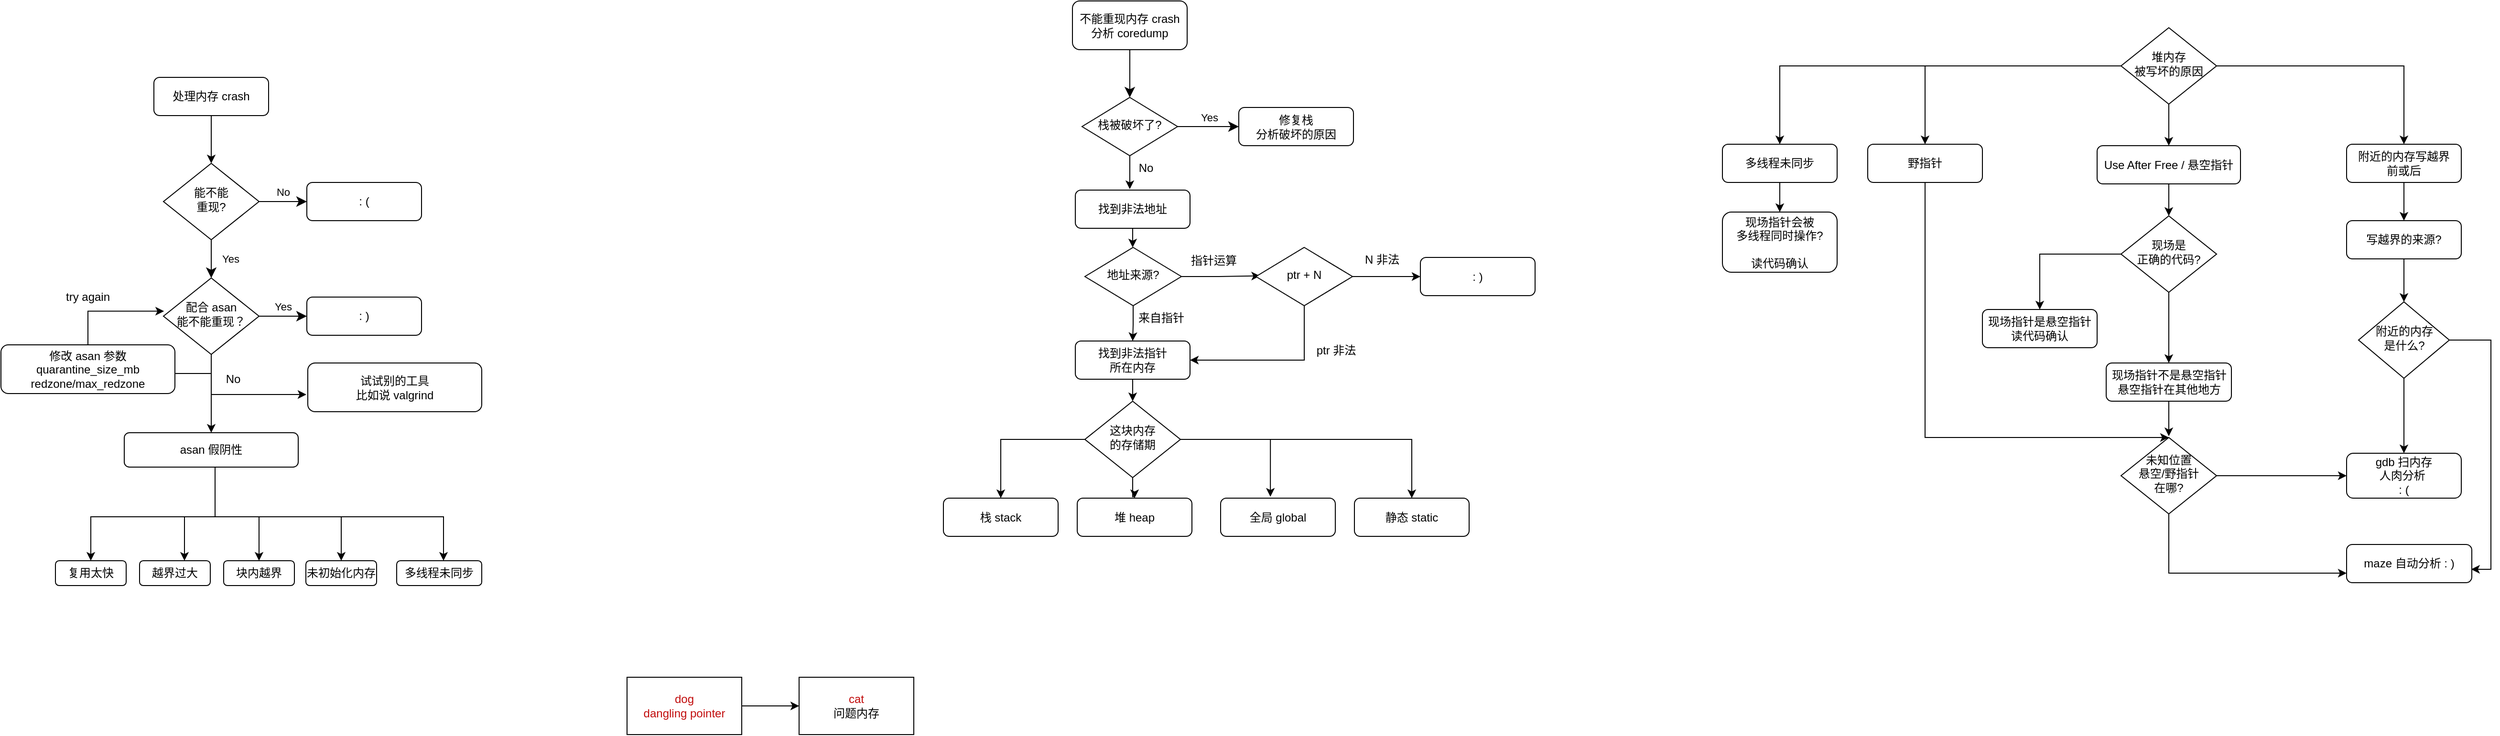<mxfile version="21.2.9" type="github">
  <diagram id="C5RBs43oDa-KdzZeNtuy" name="Page-1">
    <mxGraphModel dx="3274" dy="1134" grid="0" gridSize="10" guides="1" tooltips="1" connect="1" arrows="1" fold="1" page="0" pageScale="1" pageWidth="827" pageHeight="1169" math="0" shadow="0">
      <root>
        <mxCell id="WIyWlLk6GJQsqaUBKTNV-0" />
        <mxCell id="WIyWlLk6GJQsqaUBKTNV-1" parent="WIyWlLk6GJQsqaUBKTNV-0" />
        <mxCell id="WIyWlLk6GJQsqaUBKTNV-2" value="" style="rounded=0;html=1;jettySize=auto;orthogonalLoop=1;fontSize=11;endArrow=classic;endFill=1;endSize=8;strokeWidth=1;shadow=0;labelBackgroundColor=none;edgeStyle=orthogonalEdgeStyle;" parent="WIyWlLk6GJQsqaUBKTNV-1" source="WIyWlLk6GJQsqaUBKTNV-3" target="WIyWlLk6GJQsqaUBKTNV-6" edge="1">
          <mxGeometry relative="1" as="geometry" />
        </mxCell>
        <mxCell id="WIyWlLk6GJQsqaUBKTNV-3" value="不能重现内存 crash&lt;br&gt;分析 coredump" style="rounded=1;whiteSpace=wrap;html=1;fontSize=12;glass=0;strokeWidth=1;shadow=0;" parent="WIyWlLk6GJQsqaUBKTNV-1" vertex="1">
          <mxGeometry x="160" y="69" width="120" height="51" as="geometry" />
        </mxCell>
        <mxCell id="WIyWlLk6GJQsqaUBKTNV-5" value="Yes" style="edgeStyle=orthogonalEdgeStyle;rounded=0;html=1;jettySize=auto;orthogonalLoop=1;fontSize=11;endArrow=classic;endFill=1;endSize=8;strokeWidth=1;shadow=0;labelBackgroundColor=none;" parent="WIyWlLk6GJQsqaUBKTNV-1" source="WIyWlLk6GJQsqaUBKTNV-6" target="WIyWlLk6GJQsqaUBKTNV-7" edge="1">
          <mxGeometry x="0.008" y="10" relative="1" as="geometry">
            <mxPoint as="offset" />
          </mxGeometry>
        </mxCell>
        <mxCell id="8BDMUSqq49RjrJA-DaFx-30" style="edgeStyle=orthogonalEdgeStyle;rounded=0;orthogonalLoop=1;jettySize=auto;html=1;" parent="WIyWlLk6GJQsqaUBKTNV-1" source="WIyWlLk6GJQsqaUBKTNV-6" edge="1">
          <mxGeometry relative="1" as="geometry">
            <mxPoint x="220" y="266" as="targetPoint" />
          </mxGeometry>
        </mxCell>
        <mxCell id="WIyWlLk6GJQsqaUBKTNV-6" value="栈被破坏了?" style="rhombus;whiteSpace=wrap;html=1;shadow=0;fontFamily=Helvetica;fontSize=12;align=center;strokeWidth=1;spacing=6;spacingTop=-4;" parent="WIyWlLk6GJQsqaUBKTNV-1" vertex="1">
          <mxGeometry x="170" y="170" width="100" height="61" as="geometry" />
        </mxCell>
        <mxCell id="WIyWlLk6GJQsqaUBKTNV-7" value="修复栈&lt;br&gt;分析破坏的原因" style="rounded=1;whiteSpace=wrap;html=1;fontSize=12;glass=0;strokeWidth=1;shadow=0;" parent="WIyWlLk6GJQsqaUBKTNV-1" vertex="1">
          <mxGeometry x="334" y="180.5" width="120" height="40" as="geometry" />
        </mxCell>
        <mxCell id="g80Bc_psRyEcDJGl0exP-14" style="edgeStyle=orthogonalEdgeStyle;rounded=0;orthogonalLoop=1;jettySize=auto;html=1;entryX=0.5;entryY=0;entryDx=0;entryDy=0;" parent="WIyWlLk6GJQsqaUBKTNV-1" source="WIyWlLk6GJQsqaUBKTNV-11" target="g80Bc_psRyEcDJGl0exP-11" edge="1">
          <mxGeometry relative="1" as="geometry" />
        </mxCell>
        <mxCell id="WIyWlLk6GJQsqaUBKTNV-11" value="找到非法地址" style="rounded=1;whiteSpace=wrap;html=1;fontSize=12;glass=0;strokeWidth=1;shadow=0;" parent="WIyWlLk6GJQsqaUBKTNV-1" vertex="1">
          <mxGeometry x="163" y="267" width="120" height="40" as="geometry" />
        </mxCell>
        <mxCell id="g80Bc_psRyEcDJGl0exP-6" style="edgeStyle=orthogonalEdgeStyle;rounded=0;orthogonalLoop=1;jettySize=auto;html=1;entryX=0.5;entryY=0;entryDx=0;entryDy=0;" parent="WIyWlLk6GJQsqaUBKTNV-1" source="g80Bc_psRyEcDJGl0exP-0" target="g80Bc_psRyEcDJGl0exP-3" edge="1">
          <mxGeometry relative="1" as="geometry" />
        </mxCell>
        <mxCell id="g80Bc_psRyEcDJGl0exP-7" style="edgeStyle=orthogonalEdgeStyle;rounded=0;orthogonalLoop=1;jettySize=auto;html=1;entryX=0.5;entryY=0;entryDx=0;entryDy=0;" parent="WIyWlLk6GJQsqaUBKTNV-1" source="g80Bc_psRyEcDJGl0exP-0" target="g80Bc_psRyEcDJGl0exP-2" edge="1">
          <mxGeometry relative="1" as="geometry" />
        </mxCell>
        <mxCell id="g80Bc_psRyEcDJGl0exP-8" style="edgeStyle=orthogonalEdgeStyle;rounded=0;orthogonalLoop=1;jettySize=auto;html=1;entryX=0.434;entryY=-0.038;entryDx=0;entryDy=0;entryPerimeter=0;" parent="WIyWlLk6GJQsqaUBKTNV-1" source="g80Bc_psRyEcDJGl0exP-0" target="g80Bc_psRyEcDJGl0exP-4" edge="1">
          <mxGeometry relative="1" as="geometry" />
        </mxCell>
        <mxCell id="g80Bc_psRyEcDJGl0exP-9" style="edgeStyle=orthogonalEdgeStyle;rounded=0;orthogonalLoop=1;jettySize=auto;html=1;entryX=0.5;entryY=0;entryDx=0;entryDy=0;" parent="WIyWlLk6GJQsqaUBKTNV-1" source="g80Bc_psRyEcDJGl0exP-0" target="g80Bc_psRyEcDJGl0exP-5" edge="1">
          <mxGeometry relative="1" as="geometry" />
        </mxCell>
        <mxCell id="g80Bc_psRyEcDJGl0exP-0" value="这块内存&lt;br&gt;的存储期" style="rhombus;whiteSpace=wrap;html=1;shadow=0;fontFamily=Helvetica;fontSize=12;align=center;strokeWidth=1;spacing=6;spacingTop=-4;" parent="WIyWlLk6GJQsqaUBKTNV-1" vertex="1">
          <mxGeometry x="173" y="488" width="100" height="80" as="geometry" />
        </mxCell>
        <mxCell id="g80Bc_psRyEcDJGl0exP-2" value="栈 stack" style="rounded=1;whiteSpace=wrap;html=1;fontSize=12;glass=0;strokeWidth=1;shadow=0;" parent="WIyWlLk6GJQsqaUBKTNV-1" vertex="1">
          <mxGeometry x="25" y="589.5" width="120" height="40" as="geometry" />
        </mxCell>
        <mxCell id="g80Bc_psRyEcDJGl0exP-3" value="堆 heap" style="rounded=1;whiteSpace=wrap;html=1;fontSize=12;glass=0;strokeWidth=1;shadow=0;" parent="WIyWlLk6GJQsqaUBKTNV-1" vertex="1">
          <mxGeometry x="165" y="589.5" width="120" height="40" as="geometry" />
        </mxCell>
        <mxCell id="g80Bc_psRyEcDJGl0exP-4" value="全局 global" style="rounded=1;whiteSpace=wrap;html=1;fontSize=12;glass=0;strokeWidth=1;shadow=0;" parent="WIyWlLk6GJQsqaUBKTNV-1" vertex="1">
          <mxGeometry x="315" y="589.5" width="120" height="40" as="geometry" />
        </mxCell>
        <mxCell id="g80Bc_psRyEcDJGl0exP-5" value="静态 static" style="rounded=1;whiteSpace=wrap;html=1;fontSize=12;glass=0;strokeWidth=1;shadow=0;" parent="WIyWlLk6GJQsqaUBKTNV-1" vertex="1">
          <mxGeometry x="455" y="589.5" width="120" height="40" as="geometry" />
        </mxCell>
        <mxCell id="g80Bc_psRyEcDJGl0exP-17" style="edgeStyle=orthogonalEdgeStyle;rounded=0;orthogonalLoop=1;jettySize=auto;html=1;entryX=0.5;entryY=0;entryDx=0;entryDy=0;" parent="WIyWlLk6GJQsqaUBKTNV-1" source="g80Bc_psRyEcDJGl0exP-11" target="g80Bc_psRyEcDJGl0exP-12" edge="1">
          <mxGeometry relative="1" as="geometry" />
        </mxCell>
        <mxCell id="g80Bc_psRyEcDJGl0exP-20" style="edgeStyle=orthogonalEdgeStyle;rounded=0;orthogonalLoop=1;jettySize=auto;html=1;entryX=0.042;entryY=0.489;entryDx=0;entryDy=0;entryPerimeter=0;" parent="WIyWlLk6GJQsqaUBKTNV-1" source="g80Bc_psRyEcDJGl0exP-11" target="g80Bc_psRyEcDJGl0exP-22" edge="1">
          <mxGeometry relative="1" as="geometry">
            <mxPoint x="346" y="357.5" as="targetPoint" />
          </mxGeometry>
        </mxCell>
        <mxCell id="g80Bc_psRyEcDJGl0exP-11" value="地址来源?" style="rhombus;whiteSpace=wrap;html=1;shadow=0;fontFamily=Helvetica;fontSize=12;align=center;strokeWidth=1;spacing=6;spacingTop=-4;" parent="WIyWlLk6GJQsqaUBKTNV-1" vertex="1">
          <mxGeometry x="173" y="327" width="101" height="61" as="geometry" />
        </mxCell>
        <mxCell id="g80Bc_psRyEcDJGl0exP-16" style="edgeStyle=orthogonalEdgeStyle;rounded=0;orthogonalLoop=1;jettySize=auto;html=1;" parent="WIyWlLk6GJQsqaUBKTNV-1" source="g80Bc_psRyEcDJGl0exP-12" target="g80Bc_psRyEcDJGl0exP-0" edge="1">
          <mxGeometry relative="1" as="geometry" />
        </mxCell>
        <mxCell id="g80Bc_psRyEcDJGl0exP-12" value="找到非法指针&lt;br&gt;所在内存" style="rounded=1;whiteSpace=wrap;html=1;fontSize=12;glass=0;strokeWidth=1;shadow=0;" parent="WIyWlLk6GJQsqaUBKTNV-1" vertex="1">
          <mxGeometry x="163" y="425" width="120" height="40" as="geometry" />
        </mxCell>
        <UserObject label="来自指针" placeholders="1" name="Variable" id="g80Bc_psRyEcDJGl0exP-19">
          <mxCell style="text;html=1;strokeColor=none;fillColor=none;align=center;verticalAlign=middle;whiteSpace=wrap;overflow=hidden;" parent="WIyWlLk6GJQsqaUBKTNV-1" vertex="1">
            <mxGeometry x="213" y="391" width="80" height="20" as="geometry" />
          </mxCell>
        </UserObject>
        <UserObject label="指针运算" placeholders="1" name="Variable" id="g80Bc_psRyEcDJGl0exP-21">
          <mxCell style="text;html=1;strokeColor=none;fillColor=none;align=center;verticalAlign=middle;whiteSpace=wrap;overflow=hidden;" parent="WIyWlLk6GJQsqaUBKTNV-1" vertex="1">
            <mxGeometry x="268" y="331" width="80" height="20" as="geometry" />
          </mxCell>
        </UserObject>
        <mxCell id="g80Bc_psRyEcDJGl0exP-25" style="edgeStyle=orthogonalEdgeStyle;rounded=0;orthogonalLoop=1;jettySize=auto;html=1;" parent="WIyWlLk6GJQsqaUBKTNV-1" source="g80Bc_psRyEcDJGl0exP-22" target="g80Bc_psRyEcDJGl0exP-24" edge="1">
          <mxGeometry relative="1" as="geometry" />
        </mxCell>
        <mxCell id="g80Bc_psRyEcDJGl0exP-26" style="edgeStyle=orthogonalEdgeStyle;rounded=0;orthogonalLoop=1;jettySize=auto;html=1;entryX=1;entryY=0.5;entryDx=0;entryDy=0;" parent="WIyWlLk6GJQsqaUBKTNV-1" source="g80Bc_psRyEcDJGl0exP-22" target="g80Bc_psRyEcDJGl0exP-12" edge="1">
          <mxGeometry relative="1" as="geometry">
            <Array as="points">
              <mxPoint x="403" y="445" />
            </Array>
          </mxGeometry>
        </mxCell>
        <mxCell id="g80Bc_psRyEcDJGl0exP-22" value="ptr + N" style="rhombus;whiteSpace=wrap;html=1;shadow=0;fontFamily=Helvetica;fontSize=12;align=center;strokeWidth=1;spacing=6;spacingTop=-4;" parent="WIyWlLk6GJQsqaUBKTNV-1" vertex="1">
          <mxGeometry x="352" y="327" width="101" height="61" as="geometry" />
        </mxCell>
        <mxCell id="g80Bc_psRyEcDJGl0exP-24" value=": )" style="rounded=1;whiteSpace=wrap;html=1;fontSize=12;glass=0;strokeWidth=1;shadow=0;" parent="WIyWlLk6GJQsqaUBKTNV-1" vertex="1">
          <mxGeometry x="524" y="337.5" width="120" height="40" as="geometry" />
        </mxCell>
        <mxCell id="g80Bc_psRyEcDJGl0exP-61" style="edgeStyle=orthogonalEdgeStyle;rounded=0;orthogonalLoop=1;jettySize=auto;html=1;entryX=0.5;entryY=0;entryDx=0;entryDy=0;" parent="WIyWlLk6GJQsqaUBKTNV-1" source="g80Bc_psRyEcDJGl0exP-27" target="g80Bc_psRyEcDJGl0exP-42" edge="1">
          <mxGeometry relative="1" as="geometry">
            <Array as="points">
              <mxPoint x="1052" y="526" />
            </Array>
          </mxGeometry>
        </mxCell>
        <mxCell id="g80Bc_psRyEcDJGl0exP-27" value="野指针" style="rounded=1;whiteSpace=wrap;html=1;fontSize=12;glass=0;strokeWidth=1;shadow=0;" parent="WIyWlLk6GJQsqaUBKTNV-1" vertex="1">
          <mxGeometry x="992" y="219" width="120" height="40" as="geometry" />
        </mxCell>
        <mxCell id="g80Bc_psRyEcDJGl0exP-34" style="edgeStyle=orthogonalEdgeStyle;rounded=0;orthogonalLoop=1;jettySize=auto;html=1;" parent="WIyWlLk6GJQsqaUBKTNV-1" source="g80Bc_psRyEcDJGl0exP-28" target="g80Bc_psRyEcDJGl0exP-27" edge="1">
          <mxGeometry relative="1" as="geometry" />
        </mxCell>
        <mxCell id="g80Bc_psRyEcDJGl0exP-35" style="edgeStyle=orthogonalEdgeStyle;rounded=0;orthogonalLoop=1;jettySize=auto;html=1;" parent="WIyWlLk6GJQsqaUBKTNV-1" source="g80Bc_psRyEcDJGl0exP-28" target="g80Bc_psRyEcDJGl0exP-33" edge="1">
          <mxGeometry relative="1" as="geometry" />
        </mxCell>
        <mxCell id="g80Bc_psRyEcDJGl0exP-36" style="edgeStyle=orthogonalEdgeStyle;rounded=0;orthogonalLoop=1;jettySize=auto;html=1;" parent="WIyWlLk6GJQsqaUBKTNV-1" source="g80Bc_psRyEcDJGl0exP-28" target="g80Bc_psRyEcDJGl0exP-29" edge="1">
          <mxGeometry relative="1" as="geometry" />
        </mxCell>
        <mxCell id="g80Bc_psRyEcDJGl0exP-37" style="edgeStyle=orthogonalEdgeStyle;rounded=0;orthogonalLoop=1;jettySize=auto;html=1;entryX=0.5;entryY=0;entryDx=0;entryDy=0;" parent="WIyWlLk6GJQsqaUBKTNV-1" source="g80Bc_psRyEcDJGl0exP-28" target="g80Bc_psRyEcDJGl0exP-30" edge="1">
          <mxGeometry relative="1" as="geometry" />
        </mxCell>
        <mxCell id="g80Bc_psRyEcDJGl0exP-28" value="堆内存&lt;br style=&quot;border-color: var(--border-color);&quot;&gt;被写坏的原因" style="rhombus;whiteSpace=wrap;html=1;shadow=0;fontFamily=Helvetica;fontSize=12;align=center;strokeWidth=1;spacing=6;spacingTop=-4;" parent="WIyWlLk6GJQsqaUBKTNV-1" vertex="1">
          <mxGeometry x="1257" y="97" width="100" height="80" as="geometry" />
        </mxCell>
        <mxCell id="g80Bc_psRyEcDJGl0exP-40" style="edgeStyle=orthogonalEdgeStyle;rounded=0;orthogonalLoop=1;jettySize=auto;html=1;" parent="WIyWlLk6GJQsqaUBKTNV-1" source="g80Bc_psRyEcDJGl0exP-29" target="g80Bc_psRyEcDJGl0exP-38" edge="1">
          <mxGeometry relative="1" as="geometry" />
        </mxCell>
        <mxCell id="g80Bc_psRyEcDJGl0exP-29" value="Use After Free / 悬空指针" style="rounded=1;whiteSpace=wrap;html=1;fontSize=12;glass=0;strokeWidth=1;shadow=0;" parent="WIyWlLk6GJQsqaUBKTNV-1" vertex="1">
          <mxGeometry x="1232" y="220.5" width="150" height="40" as="geometry" />
        </mxCell>
        <mxCell id="g80Bc_psRyEcDJGl0exP-54" style="edgeStyle=orthogonalEdgeStyle;rounded=0;orthogonalLoop=1;jettySize=auto;html=1;entryX=0.5;entryY=0;entryDx=0;entryDy=0;" parent="WIyWlLk6GJQsqaUBKTNV-1" source="g80Bc_psRyEcDJGl0exP-30" target="g80Bc_psRyEcDJGl0exP-51" edge="1">
          <mxGeometry relative="1" as="geometry" />
        </mxCell>
        <mxCell id="g80Bc_psRyEcDJGl0exP-30" value="附近的内存写越界&lt;br&gt;前或后" style="rounded=1;whiteSpace=wrap;html=1;fontSize=12;glass=0;strokeWidth=1;shadow=0;" parent="WIyWlLk6GJQsqaUBKTNV-1" vertex="1">
          <mxGeometry x="1493" y="219" width="120" height="40" as="geometry" />
        </mxCell>
        <mxCell id="g80Bc_psRyEcDJGl0exP-31" value="现场指针是悬空指针&lt;br&gt;读代码确认" style="rounded=1;whiteSpace=wrap;html=1;fontSize=12;glass=0;strokeWidth=1;shadow=0;" parent="WIyWlLk6GJQsqaUBKTNV-1" vertex="1">
          <mxGeometry x="1112" y="392" width="120" height="40" as="geometry" />
        </mxCell>
        <mxCell id="g80Bc_psRyEcDJGl0exP-44" style="edgeStyle=orthogonalEdgeStyle;rounded=0;orthogonalLoop=1;jettySize=auto;html=1;" parent="WIyWlLk6GJQsqaUBKTNV-1" source="g80Bc_psRyEcDJGl0exP-32" edge="1">
          <mxGeometry relative="1" as="geometry">
            <mxPoint x="1307" y="524.667" as="targetPoint" />
          </mxGeometry>
        </mxCell>
        <mxCell id="g80Bc_psRyEcDJGl0exP-32" value="现场指针不是悬空指针&lt;br&gt;悬空指针在其他地方" style="rounded=1;whiteSpace=wrap;html=1;fontSize=12;glass=0;strokeWidth=1;shadow=0;" parent="WIyWlLk6GJQsqaUBKTNV-1" vertex="1">
          <mxGeometry x="1241.5" y="448" width="131" height="40" as="geometry" />
        </mxCell>
        <mxCell id="g80Bc_psRyEcDJGl0exP-63" style="edgeStyle=orthogonalEdgeStyle;rounded=0;orthogonalLoop=1;jettySize=auto;html=1;" parent="WIyWlLk6GJQsqaUBKTNV-1" source="g80Bc_psRyEcDJGl0exP-33" target="g80Bc_psRyEcDJGl0exP-62" edge="1">
          <mxGeometry relative="1" as="geometry" />
        </mxCell>
        <mxCell id="g80Bc_psRyEcDJGl0exP-33" value="多线程未同步" style="rounded=1;whiteSpace=wrap;html=1;fontSize=12;glass=0;strokeWidth=1;shadow=0;" parent="WIyWlLk6GJQsqaUBKTNV-1" vertex="1">
          <mxGeometry x="840" y="219" width="120" height="40" as="geometry" />
        </mxCell>
        <mxCell id="g80Bc_psRyEcDJGl0exP-39" style="edgeStyle=orthogonalEdgeStyle;rounded=0;orthogonalLoop=1;jettySize=auto;html=1;" parent="WIyWlLk6GJQsqaUBKTNV-1" source="g80Bc_psRyEcDJGl0exP-38" target="g80Bc_psRyEcDJGl0exP-31" edge="1">
          <mxGeometry relative="1" as="geometry" />
        </mxCell>
        <mxCell id="g80Bc_psRyEcDJGl0exP-43" style="edgeStyle=orthogonalEdgeStyle;rounded=0;orthogonalLoop=1;jettySize=auto;html=1;" parent="WIyWlLk6GJQsqaUBKTNV-1" source="g80Bc_psRyEcDJGl0exP-38" target="g80Bc_psRyEcDJGl0exP-32" edge="1">
          <mxGeometry relative="1" as="geometry" />
        </mxCell>
        <mxCell id="g80Bc_psRyEcDJGl0exP-38" value="现场是&lt;br&gt;正确的代码?" style="rhombus;whiteSpace=wrap;html=1;shadow=0;fontFamily=Helvetica;fontSize=12;align=center;strokeWidth=1;spacing=6;spacingTop=-4;" parent="WIyWlLk6GJQsqaUBKTNV-1" vertex="1">
          <mxGeometry x="1257" y="294" width="100" height="80" as="geometry" />
        </mxCell>
        <mxCell id="g80Bc_psRyEcDJGl0exP-66" style="edgeStyle=orthogonalEdgeStyle;rounded=0;orthogonalLoop=1;jettySize=auto;html=1;entryX=0;entryY=0.75;entryDx=0;entryDy=0;" parent="WIyWlLk6GJQsqaUBKTNV-1" source="g80Bc_psRyEcDJGl0exP-42" target="g80Bc_psRyEcDJGl0exP-46" edge="1">
          <mxGeometry relative="1" as="geometry">
            <Array as="points">
              <mxPoint x="1307" y="668" />
            </Array>
          </mxGeometry>
        </mxCell>
        <mxCell id="g80Bc_psRyEcDJGl0exP-68" style="edgeStyle=orthogonalEdgeStyle;rounded=0;orthogonalLoop=1;jettySize=auto;html=1;entryX=0;entryY=0.5;entryDx=0;entryDy=0;" parent="WIyWlLk6GJQsqaUBKTNV-1" source="g80Bc_psRyEcDJGl0exP-42" target="g80Bc_psRyEcDJGl0exP-52" edge="1">
          <mxGeometry relative="1" as="geometry" />
        </mxCell>
        <mxCell id="g80Bc_psRyEcDJGl0exP-42" value="未知位置&lt;br&gt;悬空/野指针&lt;br&gt;在哪?" style="rhombus;whiteSpace=wrap;html=1;shadow=0;fontFamily=Helvetica;fontSize=12;align=center;strokeWidth=1;spacing=6;spacingTop=-4;" parent="WIyWlLk6GJQsqaUBKTNV-1" vertex="1">
          <mxGeometry x="1257" y="526" width="100" height="80" as="geometry" />
        </mxCell>
        <mxCell id="g80Bc_psRyEcDJGl0exP-46" value="maze 自动分析 : )" style="rounded=1;whiteSpace=wrap;html=1;fontSize=12;glass=0;strokeWidth=1;shadow=0;" parent="WIyWlLk6GJQsqaUBKTNV-1" vertex="1">
          <mxGeometry x="1493" y="638" width="131" height="40" as="geometry" />
        </mxCell>
        <mxCell id="g80Bc_psRyEcDJGl0exP-60" style="edgeStyle=orthogonalEdgeStyle;rounded=0;orthogonalLoop=1;jettySize=auto;html=1;entryX=0.5;entryY=0;entryDx=0;entryDy=0;" parent="WIyWlLk6GJQsqaUBKTNV-1" source="g80Bc_psRyEcDJGl0exP-51" target="g80Bc_psRyEcDJGl0exP-56" edge="1">
          <mxGeometry relative="1" as="geometry" />
        </mxCell>
        <mxCell id="g80Bc_psRyEcDJGl0exP-51" value="写越界的来源?" style="rounded=1;whiteSpace=wrap;html=1;fontSize=12;glass=0;strokeWidth=1;shadow=0;" parent="WIyWlLk6GJQsqaUBKTNV-1" vertex="1">
          <mxGeometry x="1493" y="299" width="120" height="40" as="geometry" />
        </mxCell>
        <mxCell id="g80Bc_psRyEcDJGl0exP-52" value="gdb 扫内存 &lt;br&gt;人肉分析&amp;nbsp;&lt;br&gt;: (" style="rounded=1;whiteSpace=wrap;html=1;fontSize=12;glass=0;strokeWidth=1;shadow=0;" parent="WIyWlLk6GJQsqaUBKTNV-1" vertex="1">
          <mxGeometry x="1493" y="542.5" width="120" height="47" as="geometry" />
        </mxCell>
        <mxCell id="g80Bc_psRyEcDJGl0exP-64" style="edgeStyle=orthogonalEdgeStyle;rounded=0;orthogonalLoop=1;jettySize=auto;html=1;" parent="WIyWlLk6GJQsqaUBKTNV-1" source="g80Bc_psRyEcDJGl0exP-56" target="g80Bc_psRyEcDJGl0exP-52" edge="1">
          <mxGeometry relative="1" as="geometry" />
        </mxCell>
        <mxCell id="g80Bc_psRyEcDJGl0exP-67" style="edgeStyle=orthogonalEdgeStyle;rounded=0;orthogonalLoop=1;jettySize=auto;html=1;entryX=0.995;entryY=0.649;entryDx=0;entryDy=0;entryPerimeter=0;" parent="WIyWlLk6GJQsqaUBKTNV-1" source="g80Bc_psRyEcDJGl0exP-56" target="g80Bc_psRyEcDJGl0exP-46" edge="1">
          <mxGeometry relative="1" as="geometry">
            <Array as="points">
              <mxPoint x="1644" y="424" />
              <mxPoint x="1644" y="664" />
            </Array>
          </mxGeometry>
        </mxCell>
        <mxCell id="g80Bc_psRyEcDJGl0exP-56" value="附近的内存&lt;br&gt;是什么?" style="rhombus;whiteSpace=wrap;html=1;shadow=0;fontFamily=Helvetica;fontSize=12;align=center;strokeWidth=1;spacing=6;spacingTop=-4;" parent="WIyWlLk6GJQsqaUBKTNV-1" vertex="1">
          <mxGeometry x="1505.5" y="384" width="95" height="80" as="geometry" />
        </mxCell>
        <mxCell id="g80Bc_psRyEcDJGl0exP-62" value="现场指针会被&lt;br&gt;多线程同时操作?&lt;br&gt;&lt;br&gt;读代码确认" style="rounded=1;whiteSpace=wrap;html=1;fontSize=12;glass=0;strokeWidth=1;shadow=0;" parent="WIyWlLk6GJQsqaUBKTNV-1" vertex="1">
          <mxGeometry x="840" y="290" width="120" height="63" as="geometry" />
        </mxCell>
        <mxCell id="g80Bc_psRyEcDJGl0exP-69" value="" style="rounded=0;html=1;jettySize=auto;orthogonalLoop=1;fontSize=11;endArrow=classic;endFill=1;strokeWidth=1;shadow=0;labelBackgroundColor=none;edgeStyle=orthogonalEdgeStyle;" parent="WIyWlLk6GJQsqaUBKTNV-1" source="g80Bc_psRyEcDJGl0exP-70" target="g80Bc_psRyEcDJGl0exP-73" edge="1">
          <mxGeometry relative="1" as="geometry" />
        </mxCell>
        <mxCell id="g80Bc_psRyEcDJGl0exP-70" value="处理内存 crash" style="rounded=1;whiteSpace=wrap;html=1;fontSize=12;glass=0;strokeWidth=1;shadow=0;" parent="WIyWlLk6GJQsqaUBKTNV-1" vertex="1">
          <mxGeometry x="-801" y="149" width="120" height="40" as="geometry" />
        </mxCell>
        <mxCell id="g80Bc_psRyEcDJGl0exP-71" value="Yes" style="rounded=0;html=1;jettySize=auto;orthogonalLoop=1;fontSize=11;endArrow=classic;endFill=1;endSize=8;strokeWidth=1;shadow=0;labelBackgroundColor=none;edgeStyle=orthogonalEdgeStyle;" parent="WIyWlLk6GJQsqaUBKTNV-1" source="g80Bc_psRyEcDJGl0exP-73" target="g80Bc_psRyEcDJGl0exP-78" edge="1">
          <mxGeometry y="20" relative="1" as="geometry">
            <mxPoint as="offset" />
          </mxGeometry>
        </mxCell>
        <mxCell id="g80Bc_psRyEcDJGl0exP-72" value="No" style="edgeStyle=orthogonalEdgeStyle;rounded=0;html=1;jettySize=auto;orthogonalLoop=1;fontSize=11;endArrow=classic;endFill=1;endSize=8;strokeWidth=1;shadow=0;labelBackgroundColor=none;" parent="WIyWlLk6GJQsqaUBKTNV-1" source="g80Bc_psRyEcDJGl0exP-73" target="g80Bc_psRyEcDJGl0exP-74" edge="1">
          <mxGeometry y="10" relative="1" as="geometry">
            <mxPoint as="offset" />
          </mxGeometry>
        </mxCell>
        <mxCell id="g80Bc_psRyEcDJGl0exP-73" value="能不能&lt;br&gt;重现?" style="rhombus;whiteSpace=wrap;html=1;shadow=0;fontFamily=Helvetica;fontSize=12;align=center;strokeWidth=1;spacing=6;spacingTop=-4;" parent="WIyWlLk6GJQsqaUBKTNV-1" vertex="1">
          <mxGeometry x="-791" y="239" width="100" height="80" as="geometry" />
        </mxCell>
        <mxCell id="g80Bc_psRyEcDJGl0exP-74" value=": (" style="rounded=1;whiteSpace=wrap;html=1;fontSize=12;glass=0;strokeWidth=1;shadow=0;" parent="WIyWlLk6GJQsqaUBKTNV-1" vertex="1">
          <mxGeometry x="-641" y="259" width="120" height="40" as="geometry" />
        </mxCell>
        <mxCell id="g80Bc_psRyEcDJGl0exP-75" value="Yes" style="edgeStyle=orthogonalEdgeStyle;rounded=0;html=1;jettySize=auto;orthogonalLoop=1;fontSize=11;endArrow=classic;endFill=1;endSize=8;strokeWidth=1;shadow=0;labelBackgroundColor=none;" parent="WIyWlLk6GJQsqaUBKTNV-1" source="g80Bc_psRyEcDJGl0exP-78" target="g80Bc_psRyEcDJGl0exP-81" edge="1">
          <mxGeometry y="10" relative="1" as="geometry">
            <mxPoint as="offset" />
          </mxGeometry>
        </mxCell>
        <mxCell id="g80Bc_psRyEcDJGl0exP-76" style="edgeStyle=orthogonalEdgeStyle;rounded=0;orthogonalLoop=1;jettySize=auto;html=1;entryX=1;entryY=0.5;entryDx=0;entryDy=0;" parent="WIyWlLk6GJQsqaUBKTNV-1" source="g80Bc_psRyEcDJGl0exP-78" target="g80Bc_psRyEcDJGl0exP-80" edge="1">
          <mxGeometry relative="1" as="geometry" />
        </mxCell>
        <mxCell id="8BDMUSqq49RjrJA-DaFx-2" style="edgeStyle=orthogonalEdgeStyle;rounded=0;orthogonalLoop=1;jettySize=auto;html=1;entryX=0.5;entryY=0;entryDx=0;entryDy=0;" parent="WIyWlLk6GJQsqaUBKTNV-1" source="g80Bc_psRyEcDJGl0exP-78" target="g80Bc_psRyEcDJGl0exP-88" edge="1">
          <mxGeometry relative="1" as="geometry" />
        </mxCell>
        <mxCell id="8BDMUSqq49RjrJA-DaFx-4" style="edgeStyle=orthogonalEdgeStyle;rounded=0;orthogonalLoop=1;jettySize=auto;html=1;entryX=-0.008;entryY=0.656;entryDx=0;entryDy=0;entryPerimeter=0;" parent="WIyWlLk6GJQsqaUBKTNV-1" source="g80Bc_psRyEcDJGl0exP-78" target="8BDMUSqq49RjrJA-DaFx-0" edge="1">
          <mxGeometry relative="1" as="geometry">
            <Array as="points">
              <mxPoint x="-741" y="481" />
              <mxPoint x="-641" y="481" />
            </Array>
          </mxGeometry>
        </mxCell>
        <mxCell id="g80Bc_psRyEcDJGl0exP-78" value="配合 asan &lt;br&gt;能不能重现？" style="rhombus;whiteSpace=wrap;html=1;shadow=0;fontFamily=Helvetica;fontSize=12;align=center;strokeWidth=1;spacing=6;spacingTop=-4;" parent="WIyWlLk6GJQsqaUBKTNV-1" vertex="1">
          <mxGeometry x="-791" y="359" width="100" height="80" as="geometry" />
        </mxCell>
        <mxCell id="g80Bc_psRyEcDJGl0exP-79" style="edgeStyle=orthogonalEdgeStyle;rounded=0;orthogonalLoop=1;jettySize=auto;html=1;entryX=0.006;entryY=0.435;entryDx=0;entryDy=0;entryPerimeter=0;" parent="WIyWlLk6GJQsqaUBKTNV-1" source="g80Bc_psRyEcDJGl0exP-80" target="g80Bc_psRyEcDJGl0exP-78" edge="1">
          <mxGeometry relative="1" as="geometry" />
        </mxCell>
        <mxCell id="g80Bc_psRyEcDJGl0exP-80" value="修改 asan 参数&lt;br&gt;quarantine_size_mb&lt;br&gt;redzone/max_redzone" style="rounded=1;whiteSpace=wrap;html=1;fontSize=12;glass=0;strokeWidth=1;shadow=0;" parent="WIyWlLk6GJQsqaUBKTNV-1" vertex="1">
          <mxGeometry x="-961" y="429" width="182" height="51" as="geometry" />
        </mxCell>
        <mxCell id="g80Bc_psRyEcDJGl0exP-81" value=": )" style="rounded=1;whiteSpace=wrap;html=1;fontSize=12;glass=0;strokeWidth=1;shadow=0;" parent="WIyWlLk6GJQsqaUBKTNV-1" vertex="1">
          <mxGeometry x="-641" y="379" width="120" height="40" as="geometry" />
        </mxCell>
        <UserObject label="try again" placeholders="1" name="Variable" id="g80Bc_psRyEcDJGl0exP-82">
          <mxCell style="text;html=1;strokeColor=none;fillColor=none;align=center;verticalAlign=middle;whiteSpace=wrap;overflow=hidden;" parent="WIyWlLk6GJQsqaUBKTNV-1" vertex="1">
            <mxGeometry x="-910" y="369" width="80" height="20" as="geometry" />
          </mxCell>
        </UserObject>
        <mxCell id="g80Bc_psRyEcDJGl0exP-83" style="edgeStyle=orthogonalEdgeStyle;rounded=0;orthogonalLoop=1;jettySize=auto;html=1;" parent="WIyWlLk6GJQsqaUBKTNV-1" source="g80Bc_psRyEcDJGl0exP-88" edge="1">
          <mxGeometry relative="1" as="geometry">
            <Array as="points">
              <mxPoint x="-737" y="609" />
              <mxPoint x="-867" y="609" />
            </Array>
            <mxPoint x="-867" y="655" as="targetPoint" />
          </mxGeometry>
        </mxCell>
        <mxCell id="g80Bc_psRyEcDJGl0exP-84" style="edgeStyle=orthogonalEdgeStyle;rounded=0;orthogonalLoop=1;jettySize=auto;html=1;" parent="WIyWlLk6GJQsqaUBKTNV-1" source="g80Bc_psRyEcDJGl0exP-88" target="g80Bc_psRyEcDJGl0exP-90" edge="1">
          <mxGeometry relative="1" as="geometry">
            <Array as="points">
              <mxPoint x="-737" y="609" />
              <mxPoint x="-769" y="609" />
            </Array>
          </mxGeometry>
        </mxCell>
        <mxCell id="g80Bc_psRyEcDJGl0exP-85" style="edgeStyle=orthogonalEdgeStyle;rounded=0;orthogonalLoop=1;jettySize=auto;html=1;" parent="WIyWlLk6GJQsqaUBKTNV-1" source="g80Bc_psRyEcDJGl0exP-88" target="g80Bc_psRyEcDJGl0exP-91" edge="1">
          <mxGeometry relative="1" as="geometry">
            <Array as="points">
              <mxPoint x="-737" y="609" />
              <mxPoint x="-605" y="609" />
            </Array>
          </mxGeometry>
        </mxCell>
        <mxCell id="g80Bc_psRyEcDJGl0exP-86" style="edgeStyle=orthogonalEdgeStyle;rounded=0;orthogonalLoop=1;jettySize=auto;html=1;" parent="WIyWlLk6GJQsqaUBKTNV-1" source="g80Bc_psRyEcDJGl0exP-88" edge="1">
          <mxGeometry relative="1" as="geometry">
            <Array as="points">
              <mxPoint x="-737" y="609" />
              <mxPoint x="-498" y="609" />
            </Array>
            <mxPoint x="-498" y="655" as="targetPoint" />
          </mxGeometry>
        </mxCell>
        <mxCell id="g80Bc_psRyEcDJGl0exP-87" style="edgeStyle=orthogonalEdgeStyle;rounded=0;orthogonalLoop=1;jettySize=auto;html=1;" parent="WIyWlLk6GJQsqaUBKTNV-1" source="g80Bc_psRyEcDJGl0exP-88" target="g80Bc_psRyEcDJGl0exP-94" edge="1">
          <mxGeometry relative="1" as="geometry">
            <Array as="points">
              <mxPoint x="-737" y="609" />
              <mxPoint x="-691" y="609" />
            </Array>
          </mxGeometry>
        </mxCell>
        <mxCell id="g80Bc_psRyEcDJGl0exP-88" value="asan 假阴性" style="rounded=1;whiteSpace=wrap;html=1;fontSize=12;glass=0;strokeWidth=1;shadow=0;" parent="WIyWlLk6GJQsqaUBKTNV-1" vertex="1">
          <mxGeometry x="-832" y="521" width="182" height="36" as="geometry" />
        </mxCell>
        <mxCell id="g80Bc_psRyEcDJGl0exP-89" value="复用太快" style="rounded=1;whiteSpace=wrap;html=1;fontSize=12;glass=0;strokeWidth=1;shadow=0;" parent="WIyWlLk6GJQsqaUBKTNV-1" vertex="1">
          <mxGeometry x="-904" y="655" width="74" height="26" as="geometry" />
        </mxCell>
        <mxCell id="g80Bc_psRyEcDJGl0exP-90" value="越界过大" style="rounded=1;whiteSpace=wrap;html=1;fontSize=12;glass=0;strokeWidth=1;shadow=0;" parent="WIyWlLk6GJQsqaUBKTNV-1" vertex="1">
          <mxGeometry x="-816" y="655" width="74" height="26" as="geometry" />
        </mxCell>
        <mxCell id="g80Bc_psRyEcDJGl0exP-91" value="未初始化内存" style="rounded=1;whiteSpace=wrap;html=1;fontSize=12;glass=0;strokeWidth=1;shadow=0;" parent="WIyWlLk6GJQsqaUBKTNV-1" vertex="1">
          <mxGeometry x="-642" y="655" width="74" height="26" as="geometry" />
        </mxCell>
        <mxCell id="g80Bc_psRyEcDJGl0exP-92" value="多线程未同步" style="rounded=1;whiteSpace=wrap;html=1;fontSize=12;glass=0;strokeWidth=1;shadow=0;" parent="WIyWlLk6GJQsqaUBKTNV-1" vertex="1">
          <mxGeometry x="-547" y="655" width="89" height="26" as="geometry" />
        </mxCell>
        <UserObject label="No" placeholders="1" name="Variable" id="g80Bc_psRyEcDJGl0exP-93">
          <mxCell style="text;html=1;strokeColor=none;fillColor=none;align=center;verticalAlign=middle;whiteSpace=wrap;overflow=hidden;" parent="WIyWlLk6GJQsqaUBKTNV-1" vertex="1">
            <mxGeometry x="-758" y="455" width="80" height="20" as="geometry" />
          </mxCell>
        </UserObject>
        <mxCell id="g80Bc_psRyEcDJGl0exP-94" value="块内越界" style="rounded=1;whiteSpace=wrap;html=1;fontSize=12;glass=0;strokeWidth=1;shadow=0;" parent="WIyWlLk6GJQsqaUBKTNV-1" vertex="1">
          <mxGeometry x="-728" y="655" width="74" height="26" as="geometry" />
        </mxCell>
        <UserObject label="ptr 非法" placeholders="1" name="Variable" id="g80Bc_psRyEcDJGl0exP-96">
          <mxCell style="text;html=1;strokeColor=none;fillColor=none;align=center;verticalAlign=middle;whiteSpace=wrap;overflow=hidden;" parent="WIyWlLk6GJQsqaUBKTNV-1" vertex="1">
            <mxGeometry x="396" y="425" width="80" height="20" as="geometry" />
          </mxCell>
        </UserObject>
        <UserObject label="N 非法" placeholders="1" name="Variable" id="g80Bc_psRyEcDJGl0exP-97">
          <mxCell style="text;html=1;strokeColor=none;fillColor=none;align=center;verticalAlign=middle;whiteSpace=wrap;overflow=hidden;" parent="WIyWlLk6GJQsqaUBKTNV-1" vertex="1">
            <mxGeometry x="444" y="330" width="80" height="20" as="geometry" />
          </mxCell>
        </UserObject>
        <mxCell id="8BDMUSqq49RjrJA-DaFx-0" value="试试别的工具&lt;br&gt;比如说 valgrind" style="rounded=1;whiteSpace=wrap;html=1;fontSize=12;glass=0;strokeWidth=1;shadow=0;" parent="WIyWlLk6GJQsqaUBKTNV-1" vertex="1">
          <mxGeometry x="-640" y="448" width="182" height="51" as="geometry" />
        </mxCell>
        <UserObject label="No" placeholders="1" name="Variable" id="8BDMUSqq49RjrJA-DaFx-31">
          <mxCell style="text;html=1;strokeColor=none;fillColor=none;align=center;verticalAlign=middle;whiteSpace=wrap;overflow=hidden;" parent="WIyWlLk6GJQsqaUBKTNV-1" vertex="1">
            <mxGeometry x="197" y="234" width="80" height="20" as="geometry" />
          </mxCell>
        </UserObject>
        <mxCell id="8BDMUSqq49RjrJA-DaFx-33" style="edgeStyle=orthogonalEdgeStyle;rounded=0;orthogonalLoop=1;jettySize=auto;html=1;exitX=0.5;exitY=1;exitDx=0;exitDy=0;" parent="WIyWlLk6GJQsqaUBKTNV-1" source="8BDMUSqq49RjrJA-DaFx-31" target="8BDMUSqq49RjrJA-DaFx-31" edge="1">
          <mxGeometry relative="1" as="geometry" />
        </mxCell>
        <mxCell id="z_2Hj-bbX1d7jthE-0KP-2" style="edgeStyle=orthogonalEdgeStyle;rounded=0;orthogonalLoop=1;jettySize=auto;html=1;" edge="1" parent="WIyWlLk6GJQsqaUBKTNV-1" source="z_2Hj-bbX1d7jthE-0KP-0" target="z_2Hj-bbX1d7jthE-0KP-1">
          <mxGeometry relative="1" as="geometry" />
        </mxCell>
        <mxCell id="z_2Hj-bbX1d7jthE-0KP-0" value="&lt;font color=&quot;#c10b0b&quot;&gt;dog&lt;br&gt;dangling pointer&lt;/font&gt;" style="rounded=0;whiteSpace=wrap;html=1;" vertex="1" parent="WIyWlLk6GJQsqaUBKTNV-1">
          <mxGeometry x="-306" y="777" width="120" height="60" as="geometry" />
        </mxCell>
        <mxCell id="z_2Hj-bbX1d7jthE-0KP-1" value="&lt;font color=&quot;#c10b0b&quot;&gt;cat&lt;br&gt;&lt;/font&gt;问题内存" style="rounded=0;whiteSpace=wrap;html=1;" vertex="1" parent="WIyWlLk6GJQsqaUBKTNV-1">
          <mxGeometry x="-126" y="777" width="120" height="60" as="geometry" />
        </mxCell>
      </root>
    </mxGraphModel>
  </diagram>
</mxfile>
